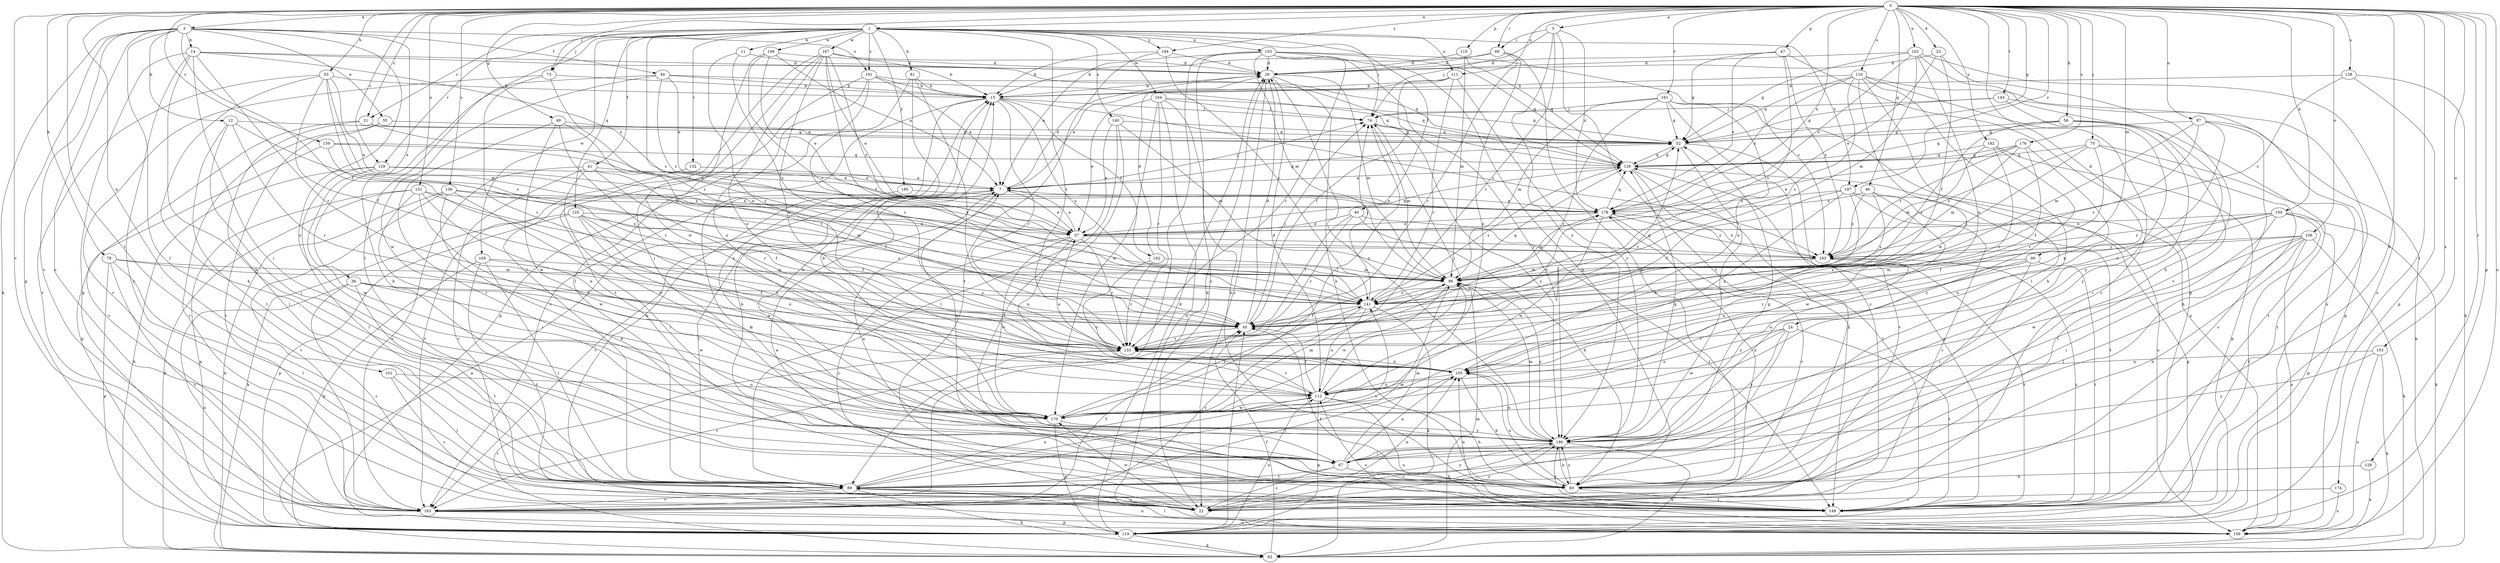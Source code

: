 strict digraph  {
0;
1;
3;
5;
7;
11;
12;
14;
15;
21;
22;
23;
24;
29;
35;
36;
37;
40;
41;
44;
45;
46;
47;
49;
52;
53;
56;
60;
66;
67;
70;
73;
74;
78;
81;
82;
89;
90;
96;
97;
100;
101;
102;
103;
105;
106;
110;
111;
112;
115;
119;
125;
126;
128;
129;
132;
133;
136;
138;
140;
141;
143;
149;
151;
153;
156;
159;
161;
163;
164;
165;
167;
169;
170;
174;
176;
178;
182;
184;
185;
186;
187;
191;
192;
193;
0 -> 1  [label=a];
0 -> 3  [label=a];
0 -> 5  [label=a];
0 -> 21  [label=c];
0 -> 23  [label=d];
0 -> 24  [label=d];
0 -> 46  [label=g];
0 -> 47  [label=g];
0 -> 49  [label=g];
0 -> 52  [label=g];
0 -> 53  [label=h];
0 -> 56  [label=h];
0 -> 60  [label=h];
0 -> 66  [label=i];
0 -> 70  [label=j];
0 -> 73  [label=j];
0 -> 78  [label=k];
0 -> 89  [label=l];
0 -> 90  [label=m];
0 -> 97  [label=n];
0 -> 100  [label=n];
0 -> 101  [label=n];
0 -> 102  [label=n];
0 -> 106  [label=o];
0 -> 110  [label=o];
0 -> 111  [label=o];
0 -> 115  [label=p];
0 -> 119  [label=p];
0 -> 128  [label=r];
0 -> 129  [label=r];
0 -> 136  [label=s];
0 -> 138  [label=s];
0 -> 143  [label=t];
0 -> 149  [label=t];
0 -> 151  [label=u];
0 -> 153  [label=u];
0 -> 156  [label=u];
0 -> 159  [label=v];
0 -> 161  [label=v];
0 -> 163  [label=v];
0 -> 174  [label=x];
0 -> 176  [label=x];
0 -> 178  [label=x];
0 -> 182  [label=y];
0 -> 184  [label=y];
0 -> 187  [label=z];
1 -> 11  [label=b];
1 -> 21  [label=c];
1 -> 40  [label=f];
1 -> 41  [label=f];
1 -> 73  [label=j];
1 -> 74  [label=j];
1 -> 81  [label=k];
1 -> 89  [label=l];
1 -> 103  [label=n];
1 -> 111  [label=o];
1 -> 125  [label=q];
1 -> 129  [label=r];
1 -> 132  [label=r];
1 -> 133  [label=r];
1 -> 140  [label=s];
1 -> 141  [label=s];
1 -> 164  [label=w];
1 -> 165  [label=w];
1 -> 167  [label=w];
1 -> 169  [label=w];
1 -> 184  [label=y];
1 -> 185  [label=y];
1 -> 187  [label=z];
1 -> 191  [label=z];
3 -> 12  [label=b];
3 -> 14  [label=b];
3 -> 22  [label=c];
3 -> 35  [label=e];
3 -> 36  [label=e];
3 -> 44  [label=f];
3 -> 45  [label=f];
3 -> 82  [label=k];
3 -> 89  [label=l];
3 -> 119  [label=p];
3 -> 163  [label=v];
3 -> 186  [label=y];
3 -> 191  [label=z];
5 -> 66  [label=i];
5 -> 74  [label=j];
5 -> 133  [label=r];
5 -> 149  [label=t];
5 -> 178  [label=x];
5 -> 186  [label=y];
7 -> 29  [label=d];
7 -> 37  [label=e];
7 -> 52  [label=g];
7 -> 74  [label=j];
7 -> 89  [label=l];
7 -> 163  [label=v];
7 -> 178  [label=x];
11 -> 29  [label=d];
11 -> 133  [label=r];
11 -> 141  [label=s];
12 -> 52  [label=g];
12 -> 67  [label=i];
12 -> 89  [label=l];
12 -> 96  [label=m];
12 -> 133  [label=r];
14 -> 22  [label=c];
14 -> 29  [label=d];
14 -> 60  [label=h];
14 -> 67  [label=i];
14 -> 119  [label=p];
14 -> 126  [label=q];
14 -> 133  [label=r];
14 -> 178  [label=x];
15 -> 74  [label=j];
15 -> 119  [label=p];
15 -> 133  [label=r];
15 -> 141  [label=s];
15 -> 163  [label=v];
15 -> 192  [label=z];
15 -> 193  [label=z];
21 -> 37  [label=e];
21 -> 52  [label=g];
21 -> 89  [label=l];
21 -> 163  [label=v];
22 -> 105  [label=n];
22 -> 170  [label=w];
22 -> 186  [label=y];
23 -> 29  [label=d];
23 -> 37  [label=e];
23 -> 45  [label=f];
23 -> 60  [label=h];
24 -> 89  [label=l];
24 -> 112  [label=o];
24 -> 133  [label=r];
24 -> 149  [label=t];
24 -> 170  [label=w];
24 -> 186  [label=y];
29 -> 15  [label=b];
29 -> 22  [label=c];
29 -> 60  [label=h];
29 -> 96  [label=m];
29 -> 186  [label=y];
35 -> 52  [label=g];
35 -> 149  [label=t];
35 -> 163  [label=v];
36 -> 22  [label=c];
36 -> 105  [label=n];
36 -> 141  [label=s];
36 -> 149  [label=t];
36 -> 156  [label=u];
36 -> 170  [label=w];
37 -> 7  [label=a];
37 -> 22  [label=c];
37 -> 105  [label=n];
37 -> 126  [label=q];
37 -> 133  [label=r];
37 -> 170  [label=w];
37 -> 193  [label=z];
40 -> 37  [label=e];
40 -> 45  [label=f];
40 -> 60  [label=h];
40 -> 133  [label=r];
40 -> 149  [label=t];
41 -> 7  [label=a];
41 -> 22  [label=c];
41 -> 45  [label=f];
41 -> 133  [label=r];
41 -> 163  [label=v];
41 -> 170  [label=w];
44 -> 7  [label=a];
44 -> 15  [label=b];
44 -> 60  [label=h];
44 -> 126  [label=q];
44 -> 170  [label=w];
44 -> 193  [label=z];
45 -> 29  [label=d];
45 -> 52  [label=g];
45 -> 74  [label=j];
45 -> 133  [label=r];
45 -> 178  [label=x];
46 -> 141  [label=s];
46 -> 149  [label=t];
46 -> 170  [label=w];
46 -> 178  [label=x];
46 -> 193  [label=z];
47 -> 29  [label=d];
47 -> 52  [label=g];
47 -> 119  [label=p];
47 -> 141  [label=s];
47 -> 178  [label=x];
47 -> 193  [label=z];
49 -> 45  [label=f];
49 -> 52  [label=g];
49 -> 67  [label=i];
49 -> 133  [label=r];
49 -> 170  [label=w];
52 -> 126  [label=q];
52 -> 163  [label=v];
52 -> 186  [label=y];
53 -> 15  [label=b];
53 -> 37  [label=e];
53 -> 45  [label=f];
53 -> 60  [label=h];
53 -> 96  [label=m];
53 -> 141  [label=s];
53 -> 163  [label=v];
56 -> 52  [label=g];
56 -> 67  [label=i];
56 -> 126  [label=q];
56 -> 141  [label=s];
56 -> 149  [label=t];
56 -> 186  [label=y];
60 -> 7  [label=a];
60 -> 105  [label=n];
60 -> 149  [label=t];
60 -> 178  [label=x];
60 -> 186  [label=y];
66 -> 15  [label=b];
66 -> 29  [label=d];
66 -> 60  [label=h];
66 -> 112  [label=o];
66 -> 133  [label=r];
67 -> 22  [label=c];
67 -> 52  [label=g];
67 -> 60  [label=h];
67 -> 89  [label=l];
67 -> 96  [label=m];
67 -> 105  [label=n];
70 -> 22  [label=c];
70 -> 126  [label=q];
70 -> 133  [label=r];
70 -> 141  [label=s];
70 -> 149  [label=t];
70 -> 193  [label=z];
73 -> 15  [label=b];
73 -> 133  [label=r];
73 -> 141  [label=s];
73 -> 163  [label=v];
74 -> 52  [label=g];
74 -> 96  [label=m];
74 -> 186  [label=y];
78 -> 45  [label=f];
78 -> 89  [label=l];
78 -> 96  [label=m];
78 -> 119  [label=p];
78 -> 163  [label=v];
81 -> 15  [label=b];
81 -> 89  [label=l];
81 -> 133  [label=r];
81 -> 186  [label=y];
82 -> 7  [label=a];
82 -> 45  [label=f];
82 -> 96  [label=m];
82 -> 133  [label=r];
89 -> 22  [label=c];
89 -> 82  [label=k];
89 -> 96  [label=m];
89 -> 112  [label=o];
89 -> 141  [label=s];
89 -> 156  [label=u];
89 -> 163  [label=v];
89 -> 186  [label=y];
90 -> 67  [label=i];
90 -> 96  [label=m];
90 -> 105  [label=n];
90 -> 112  [label=o];
90 -> 133  [label=r];
90 -> 149  [label=t];
96 -> 141  [label=s];
96 -> 170  [label=w];
96 -> 186  [label=y];
97 -> 52  [label=g];
97 -> 60  [label=h];
97 -> 82  [label=k];
97 -> 96  [label=m];
97 -> 112  [label=o];
97 -> 141  [label=s];
100 -> 37  [label=e];
100 -> 45  [label=f];
100 -> 67  [label=i];
100 -> 82  [label=k];
100 -> 105  [label=n];
100 -> 119  [label=p];
100 -> 149  [label=t];
100 -> 193  [label=z];
101 -> 22  [label=c];
101 -> 89  [label=l];
101 -> 112  [label=o];
102 -> 29  [label=d];
102 -> 52  [label=g];
102 -> 96  [label=m];
102 -> 105  [label=n];
102 -> 156  [label=u];
102 -> 163  [label=v];
102 -> 178  [label=x];
103 -> 7  [label=a];
103 -> 22  [label=c];
103 -> 29  [label=d];
103 -> 60  [label=h];
103 -> 89  [label=l];
103 -> 96  [label=m];
103 -> 126  [label=q];
103 -> 133  [label=r];
103 -> 186  [label=y];
103 -> 193  [label=z];
105 -> 37  [label=e];
105 -> 60  [label=h];
105 -> 89  [label=l];
105 -> 112  [label=o];
106 -> 60  [label=h];
106 -> 67  [label=i];
106 -> 82  [label=k];
106 -> 89  [label=l];
106 -> 141  [label=s];
106 -> 156  [label=u];
106 -> 170  [label=w];
106 -> 193  [label=z];
110 -> 15  [label=b];
110 -> 22  [label=c];
110 -> 52  [label=g];
110 -> 60  [label=h];
110 -> 89  [label=l];
110 -> 141  [label=s];
110 -> 156  [label=u];
110 -> 170  [label=w];
110 -> 178  [label=x];
111 -> 7  [label=a];
111 -> 15  [label=b];
111 -> 45  [label=f];
111 -> 133  [label=r];
111 -> 186  [label=y];
112 -> 29  [label=d];
112 -> 45  [label=f];
112 -> 60  [label=h];
112 -> 74  [label=j];
112 -> 119  [label=p];
112 -> 133  [label=r];
112 -> 156  [label=u];
112 -> 170  [label=w];
115 -> 29  [label=d];
115 -> 96  [label=m];
115 -> 126  [label=q];
119 -> 29  [label=d];
119 -> 45  [label=f];
119 -> 82  [label=k];
119 -> 112  [label=o];
125 -> 37  [label=e];
125 -> 45  [label=f];
125 -> 82  [label=k];
125 -> 105  [label=n];
125 -> 112  [label=o];
125 -> 119  [label=p];
125 -> 141  [label=s];
125 -> 170  [label=w];
126 -> 7  [label=a];
126 -> 52  [label=g];
126 -> 60  [label=h];
126 -> 141  [label=s];
126 -> 149  [label=t];
126 -> 156  [label=u];
128 -> 60  [label=h];
128 -> 156  [label=u];
129 -> 7  [label=a];
129 -> 37  [label=e];
129 -> 82  [label=k];
129 -> 89  [label=l];
129 -> 170  [label=w];
132 -> 7  [label=a];
132 -> 163  [label=v];
133 -> 105  [label=n];
133 -> 163  [label=v];
136 -> 60  [label=h];
136 -> 67  [label=i];
136 -> 82  [label=k];
136 -> 96  [label=m];
136 -> 163  [label=v];
136 -> 178  [label=x];
138 -> 15  [label=b];
138 -> 82  [label=k];
138 -> 119  [label=p];
138 -> 193  [label=z];
140 -> 37  [label=e];
140 -> 52  [label=g];
140 -> 89  [label=l];
140 -> 96  [label=m];
140 -> 149  [label=t];
141 -> 45  [label=f];
141 -> 74  [label=j];
141 -> 82  [label=k];
141 -> 112  [label=o];
141 -> 126  [label=q];
141 -> 163  [label=v];
143 -> 52  [label=g];
143 -> 74  [label=j];
143 -> 119  [label=p];
143 -> 186  [label=y];
149 -> 7  [label=a];
149 -> 15  [label=b];
149 -> 45  [label=f];
149 -> 105  [label=n];
149 -> 126  [label=q];
149 -> 186  [label=y];
149 -> 193  [label=z];
151 -> 45  [label=f];
151 -> 67  [label=i];
151 -> 82  [label=k];
151 -> 105  [label=n];
151 -> 119  [label=p];
151 -> 170  [label=w];
151 -> 178  [label=x];
153 -> 82  [label=k];
153 -> 105  [label=n];
153 -> 156  [label=u];
153 -> 186  [label=y];
156 -> 15  [label=b];
156 -> 89  [label=l];
156 -> 112  [label=o];
159 -> 119  [label=p];
159 -> 126  [label=q];
159 -> 141  [label=s];
159 -> 178  [label=x];
161 -> 22  [label=c];
161 -> 52  [label=g];
161 -> 74  [label=j];
161 -> 96  [label=m];
161 -> 105  [label=n];
161 -> 133  [label=r];
161 -> 156  [label=u];
163 -> 29  [label=d];
163 -> 45  [label=f];
163 -> 119  [label=p];
163 -> 156  [label=u];
164 -> 37  [label=e];
164 -> 52  [label=g];
164 -> 60  [label=h];
164 -> 74  [label=j];
164 -> 133  [label=r];
164 -> 156  [label=u];
164 -> 170  [label=w];
165 -> 45  [label=f];
165 -> 89  [label=l];
165 -> 96  [label=m];
165 -> 119  [label=p];
165 -> 149  [label=t];
167 -> 15  [label=b];
167 -> 29  [label=d];
167 -> 37  [label=e];
167 -> 45  [label=f];
167 -> 67  [label=i];
167 -> 89  [label=l];
167 -> 105  [label=n];
167 -> 112  [label=o];
167 -> 193  [label=z];
169 -> 7  [label=a];
169 -> 29  [label=d];
169 -> 37  [label=e];
169 -> 141  [label=s];
169 -> 170  [label=w];
170 -> 15  [label=b];
170 -> 74  [label=j];
170 -> 96  [label=m];
170 -> 119  [label=p];
170 -> 141  [label=s];
170 -> 186  [label=y];
174 -> 22  [label=c];
174 -> 156  [label=u];
176 -> 37  [label=e];
176 -> 45  [label=f];
176 -> 96  [label=m];
176 -> 105  [label=n];
176 -> 126  [label=q];
176 -> 193  [label=z];
178 -> 37  [label=e];
178 -> 96  [label=m];
178 -> 126  [label=q];
178 -> 163  [label=v];
178 -> 170  [label=w];
178 -> 193  [label=z];
182 -> 96  [label=m];
182 -> 119  [label=p];
182 -> 126  [label=q];
182 -> 133  [label=r];
182 -> 186  [label=y];
184 -> 15  [label=b];
184 -> 29  [label=d];
184 -> 141  [label=s];
184 -> 149  [label=t];
185 -> 67  [label=i];
185 -> 178  [label=x];
186 -> 7  [label=a];
186 -> 15  [label=b];
186 -> 22  [label=c];
186 -> 60  [label=h];
186 -> 67  [label=i];
186 -> 82  [label=k];
186 -> 96  [label=m];
186 -> 105  [label=n];
186 -> 126  [label=q];
186 -> 193  [label=z];
187 -> 22  [label=c];
187 -> 45  [label=f];
187 -> 105  [label=n];
187 -> 112  [label=o];
187 -> 119  [label=p];
187 -> 178  [label=x];
191 -> 7  [label=a];
191 -> 15  [label=b];
191 -> 112  [label=o];
191 -> 126  [label=q];
191 -> 133  [label=r];
191 -> 149  [label=t];
192 -> 29  [label=d];
192 -> 96  [label=m];
192 -> 112  [label=o];
192 -> 133  [label=r];
193 -> 96  [label=m];
193 -> 149  [label=t];
193 -> 178  [label=x];
}
